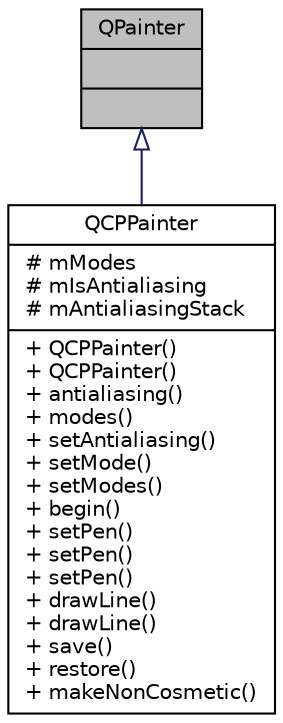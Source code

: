 digraph "QPainter"
{
  edge [fontname="Helvetica",fontsize="10",labelfontname="Helvetica",labelfontsize="10"];
  node [fontname="Helvetica",fontsize="10",shape=record];
  Node1275 [label="{QPainter\n||}",height=0.2,width=0.4,color="black", fillcolor="grey75", style="filled", fontcolor="black"];
  Node1275 -> Node1276 [dir="back",color="midnightblue",fontsize="10",style="solid",arrowtail="onormal",fontname="Helvetica"];
  Node1276 [label="{QCPPainter\n|# mModes\l# mIsAntialiasing\l# mAntialiasingStack\l|+ QCPPainter()\l+ QCPPainter()\l+ antialiasing()\l+ modes()\l+ setAntialiasing()\l+ setMode()\l+ setModes()\l+ begin()\l+ setPen()\l+ setPen()\l+ setPen()\l+ drawLine()\l+ drawLine()\l+ save()\l+ restore()\l+ makeNonCosmetic()\l}",height=0.2,width=0.4,color="black", fillcolor="white", style="filled",URL="$classQCPPainter.html",tooltip="QPainter subclass used internally. "];
}
